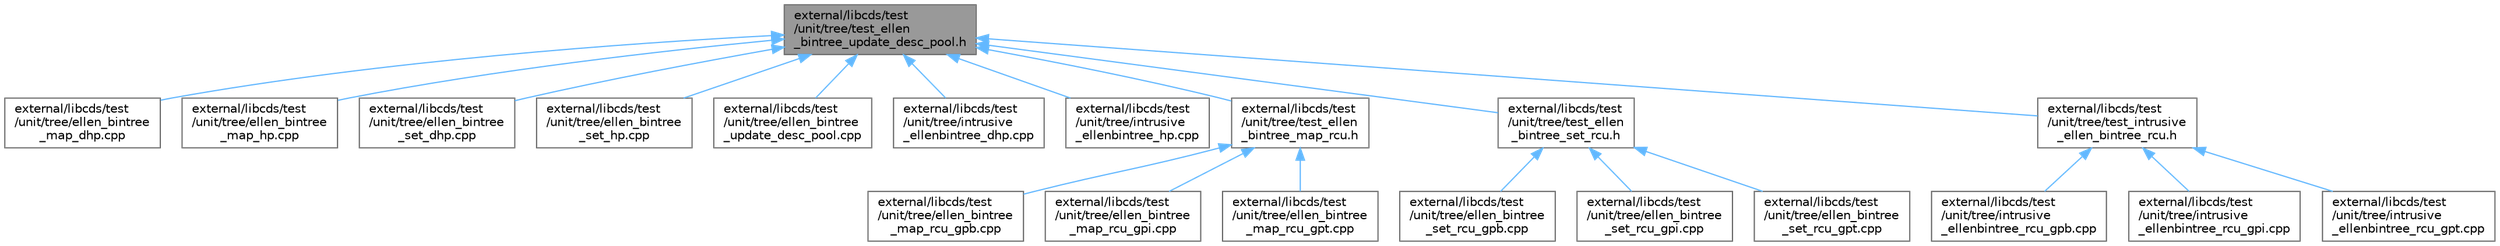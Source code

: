 digraph "external/libcds/test/unit/tree/test_ellen_bintree_update_desc_pool.h"
{
 // LATEX_PDF_SIZE
  bgcolor="transparent";
  edge [fontname=Helvetica,fontsize=10,labelfontname=Helvetica,labelfontsize=10];
  node [fontname=Helvetica,fontsize=10,shape=box,height=0.2,width=0.4];
  Node1 [id="Node000001",label="external/libcds/test\l/unit/tree/test_ellen\l_bintree_update_desc_pool.h",height=0.2,width=0.4,color="gray40", fillcolor="grey60", style="filled", fontcolor="black",tooltip=" "];
  Node1 -> Node2 [id="edge20_Node000001_Node000002",dir="back",color="steelblue1",style="solid",tooltip=" "];
  Node2 [id="Node000002",label="external/libcds/test\l/unit/tree/ellen_bintree\l_map_dhp.cpp",height=0.2,width=0.4,color="grey40", fillcolor="white", style="filled",URL="$ellen__bintree__map__dhp_8cpp.html",tooltip=" "];
  Node1 -> Node3 [id="edge21_Node000001_Node000003",dir="back",color="steelblue1",style="solid",tooltip=" "];
  Node3 [id="Node000003",label="external/libcds/test\l/unit/tree/ellen_bintree\l_map_hp.cpp",height=0.2,width=0.4,color="grey40", fillcolor="white", style="filled",URL="$ellen__bintree__map__hp_8cpp.html",tooltip=" "];
  Node1 -> Node4 [id="edge22_Node000001_Node000004",dir="back",color="steelblue1",style="solid",tooltip=" "];
  Node4 [id="Node000004",label="external/libcds/test\l/unit/tree/ellen_bintree\l_set_dhp.cpp",height=0.2,width=0.4,color="grey40", fillcolor="white", style="filled",URL="$ellen__bintree__set__dhp_8cpp.html",tooltip=" "];
  Node1 -> Node5 [id="edge23_Node000001_Node000005",dir="back",color="steelblue1",style="solid",tooltip=" "];
  Node5 [id="Node000005",label="external/libcds/test\l/unit/tree/ellen_bintree\l_set_hp.cpp",height=0.2,width=0.4,color="grey40", fillcolor="white", style="filled",URL="$ellen__bintree__set__hp_8cpp.html",tooltip=" "];
  Node1 -> Node6 [id="edge24_Node000001_Node000006",dir="back",color="steelblue1",style="solid",tooltip=" "];
  Node6 [id="Node000006",label="external/libcds/test\l/unit/tree/ellen_bintree\l_update_desc_pool.cpp",height=0.2,width=0.4,color="grey40", fillcolor="white", style="filled",URL="$unit_2tree_2ellen__bintree__update__desc__pool_8cpp.html",tooltip=" "];
  Node1 -> Node7 [id="edge25_Node000001_Node000007",dir="back",color="steelblue1",style="solid",tooltip=" "];
  Node7 [id="Node000007",label="external/libcds/test\l/unit/tree/intrusive\l_ellenbintree_dhp.cpp",height=0.2,width=0.4,color="grey40", fillcolor="white", style="filled",URL="$intrusive__ellenbintree__dhp_8cpp.html",tooltip=" "];
  Node1 -> Node8 [id="edge26_Node000001_Node000008",dir="back",color="steelblue1",style="solid",tooltip=" "];
  Node8 [id="Node000008",label="external/libcds/test\l/unit/tree/intrusive\l_ellenbintree_hp.cpp",height=0.2,width=0.4,color="grey40", fillcolor="white", style="filled",URL="$intrusive__ellenbintree__hp_8cpp.html",tooltip=" "];
  Node1 -> Node9 [id="edge27_Node000001_Node000009",dir="back",color="steelblue1",style="solid",tooltip=" "];
  Node9 [id="Node000009",label="external/libcds/test\l/unit/tree/test_ellen\l_bintree_map_rcu.h",height=0.2,width=0.4,color="grey40", fillcolor="white", style="filled",URL="$test__ellen__bintree__map__rcu_8h.html",tooltip=" "];
  Node9 -> Node10 [id="edge28_Node000009_Node000010",dir="back",color="steelblue1",style="solid",tooltip=" "];
  Node10 [id="Node000010",label="external/libcds/test\l/unit/tree/ellen_bintree\l_map_rcu_gpb.cpp",height=0.2,width=0.4,color="grey40", fillcolor="white", style="filled",URL="$ellen__bintree__map__rcu__gpb_8cpp.html",tooltip=" "];
  Node9 -> Node11 [id="edge29_Node000009_Node000011",dir="back",color="steelblue1",style="solid",tooltip=" "];
  Node11 [id="Node000011",label="external/libcds/test\l/unit/tree/ellen_bintree\l_map_rcu_gpi.cpp",height=0.2,width=0.4,color="grey40", fillcolor="white", style="filled",URL="$ellen__bintree__map__rcu__gpi_8cpp.html",tooltip=" "];
  Node9 -> Node12 [id="edge30_Node000009_Node000012",dir="back",color="steelblue1",style="solid",tooltip=" "];
  Node12 [id="Node000012",label="external/libcds/test\l/unit/tree/ellen_bintree\l_map_rcu_gpt.cpp",height=0.2,width=0.4,color="grey40", fillcolor="white", style="filled",URL="$ellen__bintree__map__rcu__gpt_8cpp.html",tooltip=" "];
  Node1 -> Node13 [id="edge31_Node000001_Node000013",dir="back",color="steelblue1",style="solid",tooltip=" "];
  Node13 [id="Node000013",label="external/libcds/test\l/unit/tree/test_ellen\l_bintree_set_rcu.h",height=0.2,width=0.4,color="grey40", fillcolor="white", style="filled",URL="$test__ellen__bintree__set__rcu_8h.html",tooltip=" "];
  Node13 -> Node14 [id="edge32_Node000013_Node000014",dir="back",color="steelblue1",style="solid",tooltip=" "];
  Node14 [id="Node000014",label="external/libcds/test\l/unit/tree/ellen_bintree\l_set_rcu_gpb.cpp",height=0.2,width=0.4,color="grey40", fillcolor="white", style="filled",URL="$ellen__bintree__set__rcu__gpb_8cpp.html",tooltip=" "];
  Node13 -> Node15 [id="edge33_Node000013_Node000015",dir="back",color="steelblue1",style="solid",tooltip=" "];
  Node15 [id="Node000015",label="external/libcds/test\l/unit/tree/ellen_bintree\l_set_rcu_gpi.cpp",height=0.2,width=0.4,color="grey40", fillcolor="white", style="filled",URL="$ellen__bintree__set__rcu__gpi_8cpp.html",tooltip=" "];
  Node13 -> Node16 [id="edge34_Node000013_Node000016",dir="back",color="steelblue1",style="solid",tooltip=" "];
  Node16 [id="Node000016",label="external/libcds/test\l/unit/tree/ellen_bintree\l_set_rcu_gpt.cpp",height=0.2,width=0.4,color="grey40", fillcolor="white", style="filled",URL="$ellen__bintree__set__rcu__gpt_8cpp.html",tooltip=" "];
  Node1 -> Node17 [id="edge35_Node000001_Node000017",dir="back",color="steelblue1",style="solid",tooltip=" "];
  Node17 [id="Node000017",label="external/libcds/test\l/unit/tree/test_intrusive\l_ellen_bintree_rcu.h",height=0.2,width=0.4,color="grey40", fillcolor="white", style="filled",URL="$test__intrusive__ellen__bintree__rcu_8h.html",tooltip=" "];
  Node17 -> Node18 [id="edge36_Node000017_Node000018",dir="back",color="steelblue1",style="solid",tooltip=" "];
  Node18 [id="Node000018",label="external/libcds/test\l/unit/tree/intrusive\l_ellenbintree_rcu_gpb.cpp",height=0.2,width=0.4,color="grey40", fillcolor="white", style="filled",URL="$intrusive__ellenbintree__rcu__gpb_8cpp.html",tooltip=" "];
  Node17 -> Node19 [id="edge37_Node000017_Node000019",dir="back",color="steelblue1",style="solid",tooltip=" "];
  Node19 [id="Node000019",label="external/libcds/test\l/unit/tree/intrusive\l_ellenbintree_rcu_gpi.cpp",height=0.2,width=0.4,color="grey40", fillcolor="white", style="filled",URL="$intrusive__ellenbintree__rcu__gpi_8cpp.html",tooltip=" "];
  Node17 -> Node20 [id="edge38_Node000017_Node000020",dir="back",color="steelblue1",style="solid",tooltip=" "];
  Node20 [id="Node000020",label="external/libcds/test\l/unit/tree/intrusive\l_ellenbintree_rcu_gpt.cpp",height=0.2,width=0.4,color="grey40", fillcolor="white", style="filled",URL="$intrusive__ellenbintree__rcu__gpt_8cpp.html",tooltip=" "];
}
